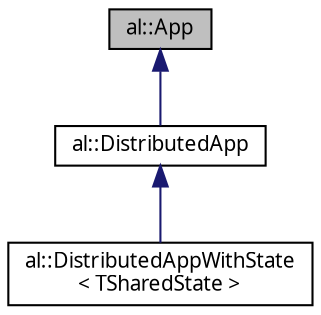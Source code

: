 digraph "al::App"
{
 // LATEX_PDF_SIZE
  bgcolor="transparent";
  edge [fontname="FreeSans.ttf",fontsize="10",labelfontname="FreeSans.ttf",labelfontsize="10"];
  node [fontname="FreeSans.ttf",fontsize="10",shape=record];
  Node1 [label="al::App",height=0.2,width=0.4,color="black", fillcolor="grey75", style="filled", fontcolor="black",tooltip=" "];
  Node1 -> Node2 [dir="back",color="midnightblue",fontsize="10",style="solid",fontname="FreeSans.ttf"];
  Node2 [label="al::DistributedApp",height=0.2,width=0.4,color="black",URL="$structal_1_1_distributed_app.html",tooltip=" "];
  Node2 -> Node3 [dir="back",color="midnightblue",fontsize="10",style="solid",fontname="FreeSans.ttf"];
  Node3 [label="al::DistributedAppWithState\l\< TSharedState \>",height=0.2,width=0.4,color="black",URL="$classal_1_1_distributed_app_with_state.html",tooltip=" "];
}
